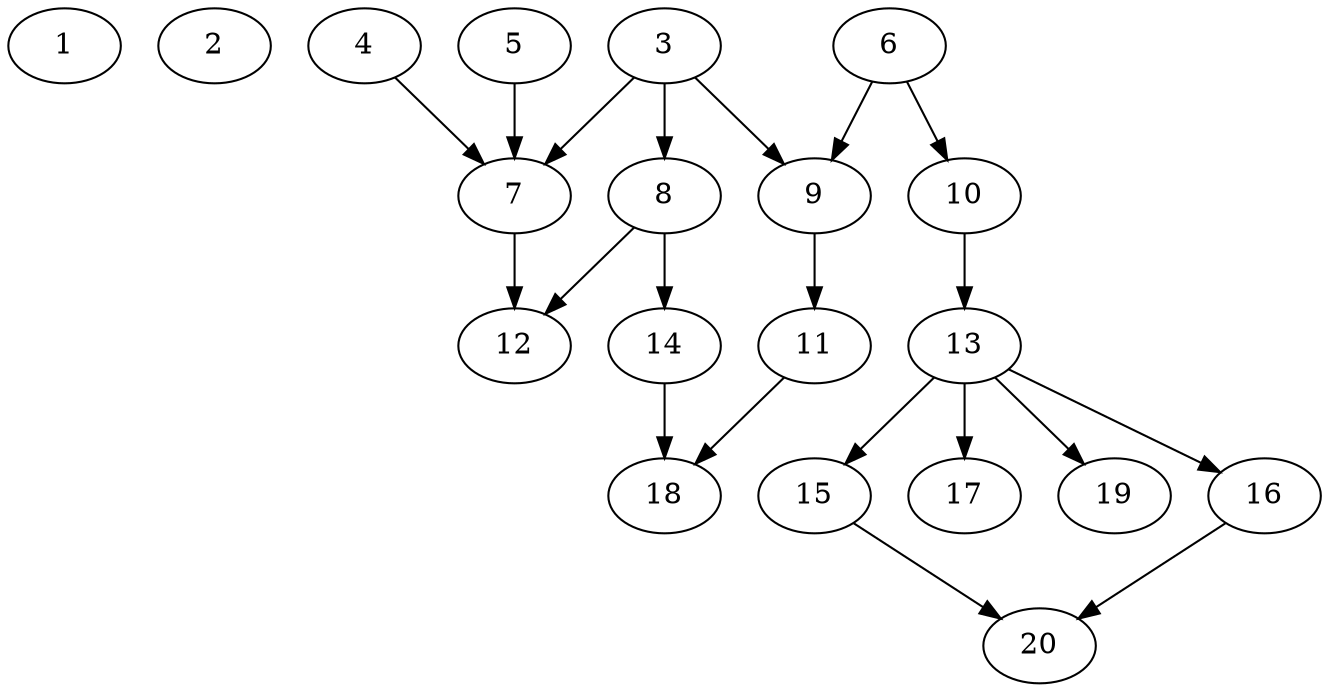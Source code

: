 // DAG automatically generated by daggen at Sat Jul 27 15:38:13 2019
// ./daggen --dot -n 20 --ccr 0.4 --fat 0.6 --regular 0.5 --density 0.4 --mindata 5242880 --maxdata 52428800 
digraph G {
  1 [size="44316160", alpha="0.05", expect_size="17726464"] 
  2 [size="48929280", alpha="0.15", expect_size="19571712"] 
  3 [size="129556480", alpha="0.13", expect_size="51822592"] 
  3 -> 7 [size ="51822592"]
  3 -> 8 [size ="51822592"]
  3 -> 9 [size ="51822592"]
  4 [size="47626240", alpha="0.12", expect_size="19050496"] 
  4 -> 7 [size ="19050496"]
  5 [size="36428800", alpha="0.07", expect_size="14571520"] 
  5 -> 7 [size ="14571520"]
  6 [size="113482240", alpha="0.02", expect_size="45392896"] 
  6 -> 9 [size ="45392896"]
  6 -> 10 [size ="45392896"]
  7 [size="40197120", alpha="0.02", expect_size="16078848"] 
  7 -> 12 [size ="16078848"]
  8 [size="114183680", alpha="0.10", expect_size="45673472"] 
  8 -> 12 [size ="45673472"]
  8 -> 14 [size ="45673472"]
  9 [size="56916480", alpha="0.00", expect_size="22766592"] 
  9 -> 11 [size ="22766592"]
  10 [size="87088640", alpha="0.10", expect_size="34835456"] 
  10 -> 13 [size ="34835456"]
  11 [size="90626560", alpha="0.19", expect_size="36250624"] 
  11 -> 18 [size ="36250624"]
  12 [size="118010880", alpha="0.02", expect_size="47204352"] 
  13 [size="89274880", alpha="0.17", expect_size="35709952"] 
  13 -> 15 [size ="35709952"]
  13 -> 16 [size ="35709952"]
  13 -> 17 [size ="35709952"]
  13 -> 19 [size ="35709952"]
  14 [size="47710720", alpha="0.15", expect_size="19084288"] 
  14 -> 18 [size ="19084288"]
  15 [size="120962560", alpha="0.06", expect_size="48385024"] 
  15 -> 20 [size ="48385024"]
  16 [size="46888960", alpha="0.12", expect_size="18755584"] 
  16 -> 20 [size ="18755584"]
  17 [size="55777280", alpha="0.19", expect_size="22310912"] 
  18 [size="70295040", alpha="0.19", expect_size="28118016"] 
  19 [size="128473600", alpha="0.18", expect_size="51389440"] 
  20 [size="129116160", alpha="0.03", expect_size="51646464"] 
}
